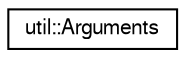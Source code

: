 digraph "Graphical Class Hierarchy"
{
  edge [fontname="FreeSans",fontsize="10",labelfontname="FreeSans",labelfontsize="10"];
  node [fontname="FreeSans",fontsize="10",shape=record];
  rankdir="LR";
  Node0 [label="util::Arguments",height=0.2,width=0.4,color="black", fillcolor="white", style="filled",URL="$classutil_1_1_arguments.html",tooltip="Argument class that provides a parser and convenient access for command line arguments as used by GNU..."];
}
